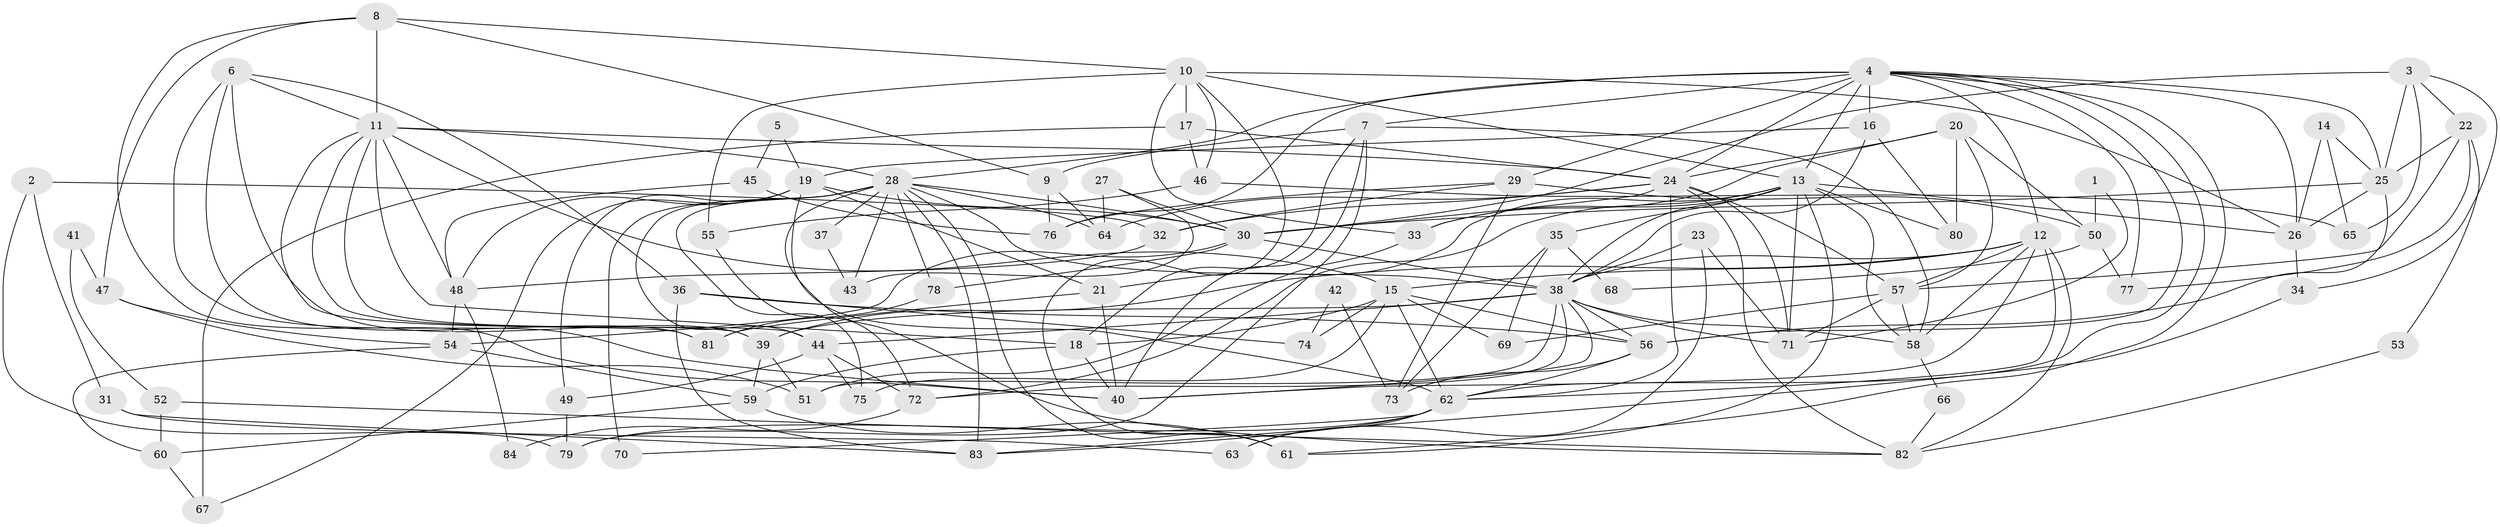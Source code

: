// original degree distribution, {3: 0.2302158273381295, 4: 0.35251798561151076, 2: 0.12949640287769784, 5: 0.16546762589928057, 8: 0.02158273381294964, 6: 0.06474820143884892, 7: 0.03597122302158273}
// Generated by graph-tools (version 1.1) at 2025/51/03/04/25 22:51:21]
// undirected, 84 vertices, 208 edges
graph export_dot {
  node [color=gray90,style=filled];
  1;
  2;
  3;
  4;
  5;
  6;
  7;
  8;
  9;
  10;
  11;
  12;
  13;
  14;
  15;
  16;
  17;
  18;
  19;
  20;
  21;
  22;
  23;
  24;
  25;
  26;
  27;
  28;
  29;
  30;
  31;
  32;
  33;
  34;
  35;
  36;
  37;
  38;
  39;
  40;
  41;
  42;
  43;
  44;
  45;
  46;
  47;
  48;
  49;
  50;
  51;
  52;
  53;
  54;
  55;
  56;
  57;
  58;
  59;
  60;
  61;
  62;
  63;
  64;
  65;
  66;
  67;
  68;
  69;
  70;
  71;
  72;
  73;
  74;
  75;
  76;
  77;
  78;
  79;
  80;
  81;
  82;
  83;
  84;
  1 -- 50 [weight=1.0];
  1 -- 71 [weight=1.0];
  2 -- 31 [weight=1.0];
  2 -- 32 [weight=1.0];
  2 -- 79 [weight=1.0];
  3 -- 22 [weight=1.0];
  3 -- 25 [weight=2.0];
  3 -- 30 [weight=1.0];
  3 -- 34 [weight=1.0];
  3 -- 65 [weight=1.0];
  4 -- 7 [weight=1.0];
  4 -- 12 [weight=1.0];
  4 -- 13 [weight=1.0];
  4 -- 16 [weight=1.0];
  4 -- 24 [weight=1.0];
  4 -- 25 [weight=1.0];
  4 -- 26 [weight=1.0];
  4 -- 28 [weight=1.0];
  4 -- 29 [weight=1.0];
  4 -- 56 [weight=1.0];
  4 -- 61 [weight=1.0];
  4 -- 62 [weight=1.0];
  4 -- 76 [weight=2.0];
  4 -- 77 [weight=1.0];
  5 -- 19 [weight=1.0];
  5 -- 45 [weight=1.0];
  6 -- 11 [weight=1.0];
  6 -- 36 [weight=1.0];
  6 -- 39 [weight=1.0];
  6 -- 40 [weight=1.0];
  6 -- 81 [weight=1.0];
  7 -- 9 [weight=1.0];
  7 -- 18 [weight=1.0];
  7 -- 40 [weight=1.0];
  7 -- 58 [weight=1.0];
  7 -- 79 [weight=1.0];
  8 -- 9 [weight=1.0];
  8 -- 10 [weight=1.0];
  8 -- 11 [weight=1.0];
  8 -- 40 [weight=1.0];
  8 -- 47 [weight=1.0];
  9 -- 64 [weight=1.0];
  9 -- 76 [weight=1.0];
  10 -- 13 [weight=1.0];
  10 -- 17 [weight=1.0];
  10 -- 26 [weight=1.0];
  10 -- 33 [weight=2.0];
  10 -- 46 [weight=1.0];
  10 -- 55 [weight=1.0];
  10 -- 61 [weight=1.0];
  11 -- 15 [weight=1.0];
  11 -- 18 [weight=1.0];
  11 -- 24 [weight=1.0];
  11 -- 28 [weight=1.0];
  11 -- 39 [weight=1.0];
  11 -- 44 [weight=1.0];
  11 -- 48 [weight=1.0];
  11 -- 81 [weight=1.0];
  12 -- 15 [weight=1.0];
  12 -- 38 [weight=2.0];
  12 -- 39 [weight=1.0];
  12 -- 40 [weight=1.0];
  12 -- 57 [weight=1.0];
  12 -- 58 [weight=1.0];
  12 -- 62 [weight=1.0];
  12 -- 82 [weight=1.0];
  13 -- 21 [weight=1.0];
  13 -- 26 [weight=1.0];
  13 -- 33 [weight=1.0];
  13 -- 35 [weight=1.0];
  13 -- 38 [weight=1.0];
  13 -- 58 [weight=1.0];
  13 -- 61 [weight=1.0];
  13 -- 71 [weight=2.0];
  13 -- 72 [weight=1.0];
  13 -- 80 [weight=2.0];
  14 -- 25 [weight=1.0];
  14 -- 26 [weight=1.0];
  14 -- 65 [weight=1.0];
  15 -- 18 [weight=1.0];
  15 -- 56 [weight=1.0];
  15 -- 62 [weight=1.0];
  15 -- 69 [weight=1.0];
  15 -- 74 [weight=1.0];
  15 -- 75 [weight=1.0];
  16 -- 19 [weight=1.0];
  16 -- 38 [weight=1.0];
  16 -- 80 [weight=1.0];
  17 -- 24 [weight=1.0];
  17 -- 46 [weight=1.0];
  17 -- 67 [weight=1.0];
  18 -- 40 [weight=1.0];
  18 -- 59 [weight=1.0];
  19 -- 21 [weight=1.0];
  19 -- 30 [weight=1.0];
  19 -- 48 [weight=1.0];
  19 -- 49 [weight=1.0];
  19 -- 62 [weight=1.0];
  19 -- 67 [weight=1.0];
  20 -- 24 [weight=1.0];
  20 -- 33 [weight=1.0];
  20 -- 50 [weight=1.0];
  20 -- 57 [weight=1.0];
  20 -- 80 [weight=1.0];
  21 -- 40 [weight=1.0];
  21 -- 81 [weight=1.0];
  22 -- 25 [weight=1.0];
  22 -- 53 [weight=1.0];
  22 -- 57 [weight=1.0];
  22 -- 77 [weight=1.0];
  23 -- 38 [weight=1.0];
  23 -- 63 [weight=1.0];
  23 -- 71 [weight=1.0];
  24 -- 30 [weight=1.0];
  24 -- 32 [weight=1.0];
  24 -- 57 [weight=1.0];
  24 -- 62 [weight=1.0];
  24 -- 64 [weight=1.0];
  24 -- 71 [weight=1.0];
  24 -- 82 [weight=2.0];
  25 -- 26 [weight=1.0];
  25 -- 30 [weight=2.0];
  25 -- 56 [weight=1.0];
  26 -- 34 [weight=1.0];
  27 -- 30 [weight=1.0];
  27 -- 43 [weight=1.0];
  27 -- 64 [weight=1.0];
  28 -- 30 [weight=1.0];
  28 -- 37 [weight=1.0];
  28 -- 38 [weight=2.0];
  28 -- 43 [weight=1.0];
  28 -- 44 [weight=1.0];
  28 -- 61 [weight=1.0];
  28 -- 64 [weight=1.0];
  28 -- 70 [weight=2.0];
  28 -- 75 [weight=1.0];
  28 -- 78 [weight=1.0];
  28 -- 82 [weight=1.0];
  28 -- 83 [weight=1.0];
  29 -- 32 [weight=1.0];
  29 -- 50 [weight=1.0];
  29 -- 73 [weight=1.0];
  29 -- 76 [weight=1.0];
  30 -- 38 [weight=1.0];
  30 -- 54 [weight=1.0];
  30 -- 78 [weight=1.0];
  31 -- 63 [weight=1.0];
  31 -- 83 [weight=1.0];
  32 -- 48 [weight=1.0];
  33 -- 51 [weight=1.0];
  34 -- 83 [weight=1.0];
  35 -- 68 [weight=1.0];
  35 -- 69 [weight=1.0];
  35 -- 73 [weight=1.0];
  36 -- 56 [weight=1.0];
  36 -- 74 [weight=1.0];
  36 -- 83 [weight=1.0];
  37 -- 43 [weight=1.0];
  38 -- 39 [weight=1.0];
  38 -- 40 [weight=1.0];
  38 -- 44 [weight=1.0];
  38 -- 51 [weight=1.0];
  38 -- 56 [weight=1.0];
  38 -- 58 [weight=1.0];
  38 -- 71 [weight=1.0];
  38 -- 72 [weight=1.0];
  39 -- 51 [weight=1.0];
  39 -- 59 [weight=1.0];
  41 -- 47 [weight=1.0];
  41 -- 52 [weight=1.0];
  42 -- 73 [weight=1.0];
  42 -- 74 [weight=1.0];
  44 -- 49 [weight=1.0];
  44 -- 72 [weight=1.0];
  44 -- 75 [weight=1.0];
  45 -- 48 [weight=1.0];
  45 -- 76 [weight=1.0];
  46 -- 55 [weight=1.0];
  46 -- 65 [weight=1.0];
  47 -- 51 [weight=1.0];
  47 -- 54 [weight=1.0];
  48 -- 54 [weight=1.0];
  48 -- 84 [weight=1.0];
  49 -- 79 [weight=1.0];
  50 -- 68 [weight=1.0];
  50 -- 77 [weight=1.0];
  52 -- 60 [weight=1.0];
  52 -- 82 [weight=1.0];
  53 -- 82 [weight=1.0];
  54 -- 59 [weight=1.0];
  54 -- 60 [weight=1.0];
  55 -- 72 [weight=1.0];
  56 -- 62 [weight=1.0];
  56 -- 73 [weight=1.0];
  57 -- 58 [weight=1.0];
  57 -- 69 [weight=1.0];
  57 -- 71 [weight=1.0];
  58 -- 66 [weight=1.0];
  59 -- 60 [weight=1.0];
  59 -- 61 [weight=1.0];
  60 -- 67 [weight=1.0];
  62 -- 63 [weight=1.0];
  62 -- 70 [weight=1.0];
  62 -- 79 [weight=1.0];
  62 -- 83 [weight=1.0];
  66 -- 82 [weight=1.0];
  72 -- 84 [weight=1.0];
  78 -- 81 [weight=1.0];
}
